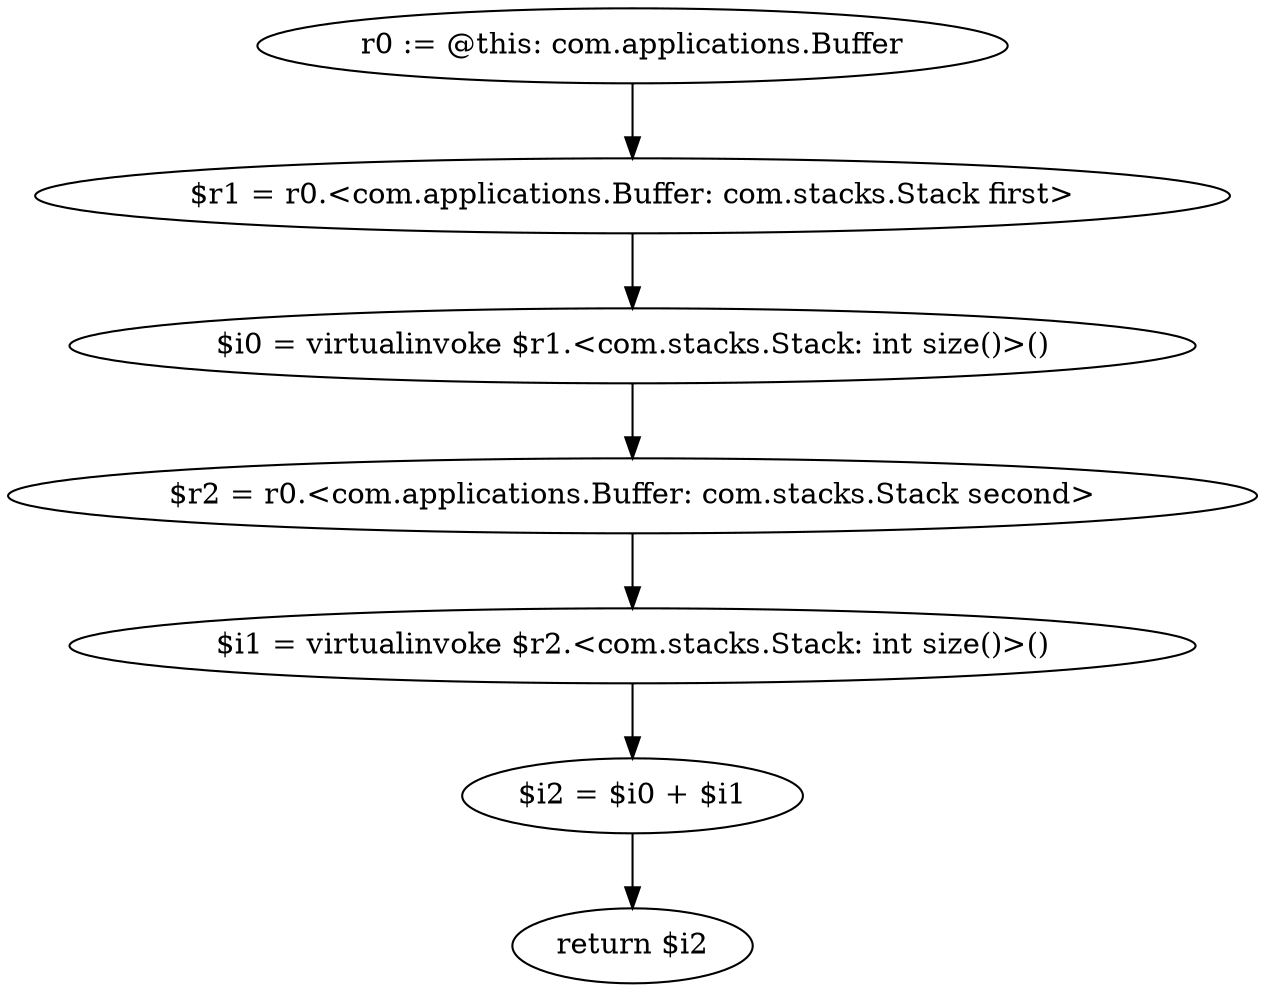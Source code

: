 digraph "unitGraph" {
    "r0 := @this: com.applications.Buffer"
    "$r1 = r0.<com.applications.Buffer: com.stacks.Stack first>"
    "$i0 = virtualinvoke $r1.<com.stacks.Stack: int size()>()"
    "$r2 = r0.<com.applications.Buffer: com.stacks.Stack second>"
    "$i1 = virtualinvoke $r2.<com.stacks.Stack: int size()>()"
    "$i2 = $i0 + $i1"
    "return $i2"
    "r0 := @this: com.applications.Buffer"->"$r1 = r0.<com.applications.Buffer: com.stacks.Stack first>";
    "$r1 = r0.<com.applications.Buffer: com.stacks.Stack first>"->"$i0 = virtualinvoke $r1.<com.stacks.Stack: int size()>()";
    "$i0 = virtualinvoke $r1.<com.stacks.Stack: int size()>()"->"$r2 = r0.<com.applications.Buffer: com.stacks.Stack second>";
    "$r2 = r0.<com.applications.Buffer: com.stacks.Stack second>"->"$i1 = virtualinvoke $r2.<com.stacks.Stack: int size()>()";
    "$i1 = virtualinvoke $r2.<com.stacks.Stack: int size()>()"->"$i2 = $i0 + $i1";
    "$i2 = $i0 + $i1"->"return $i2";
}
